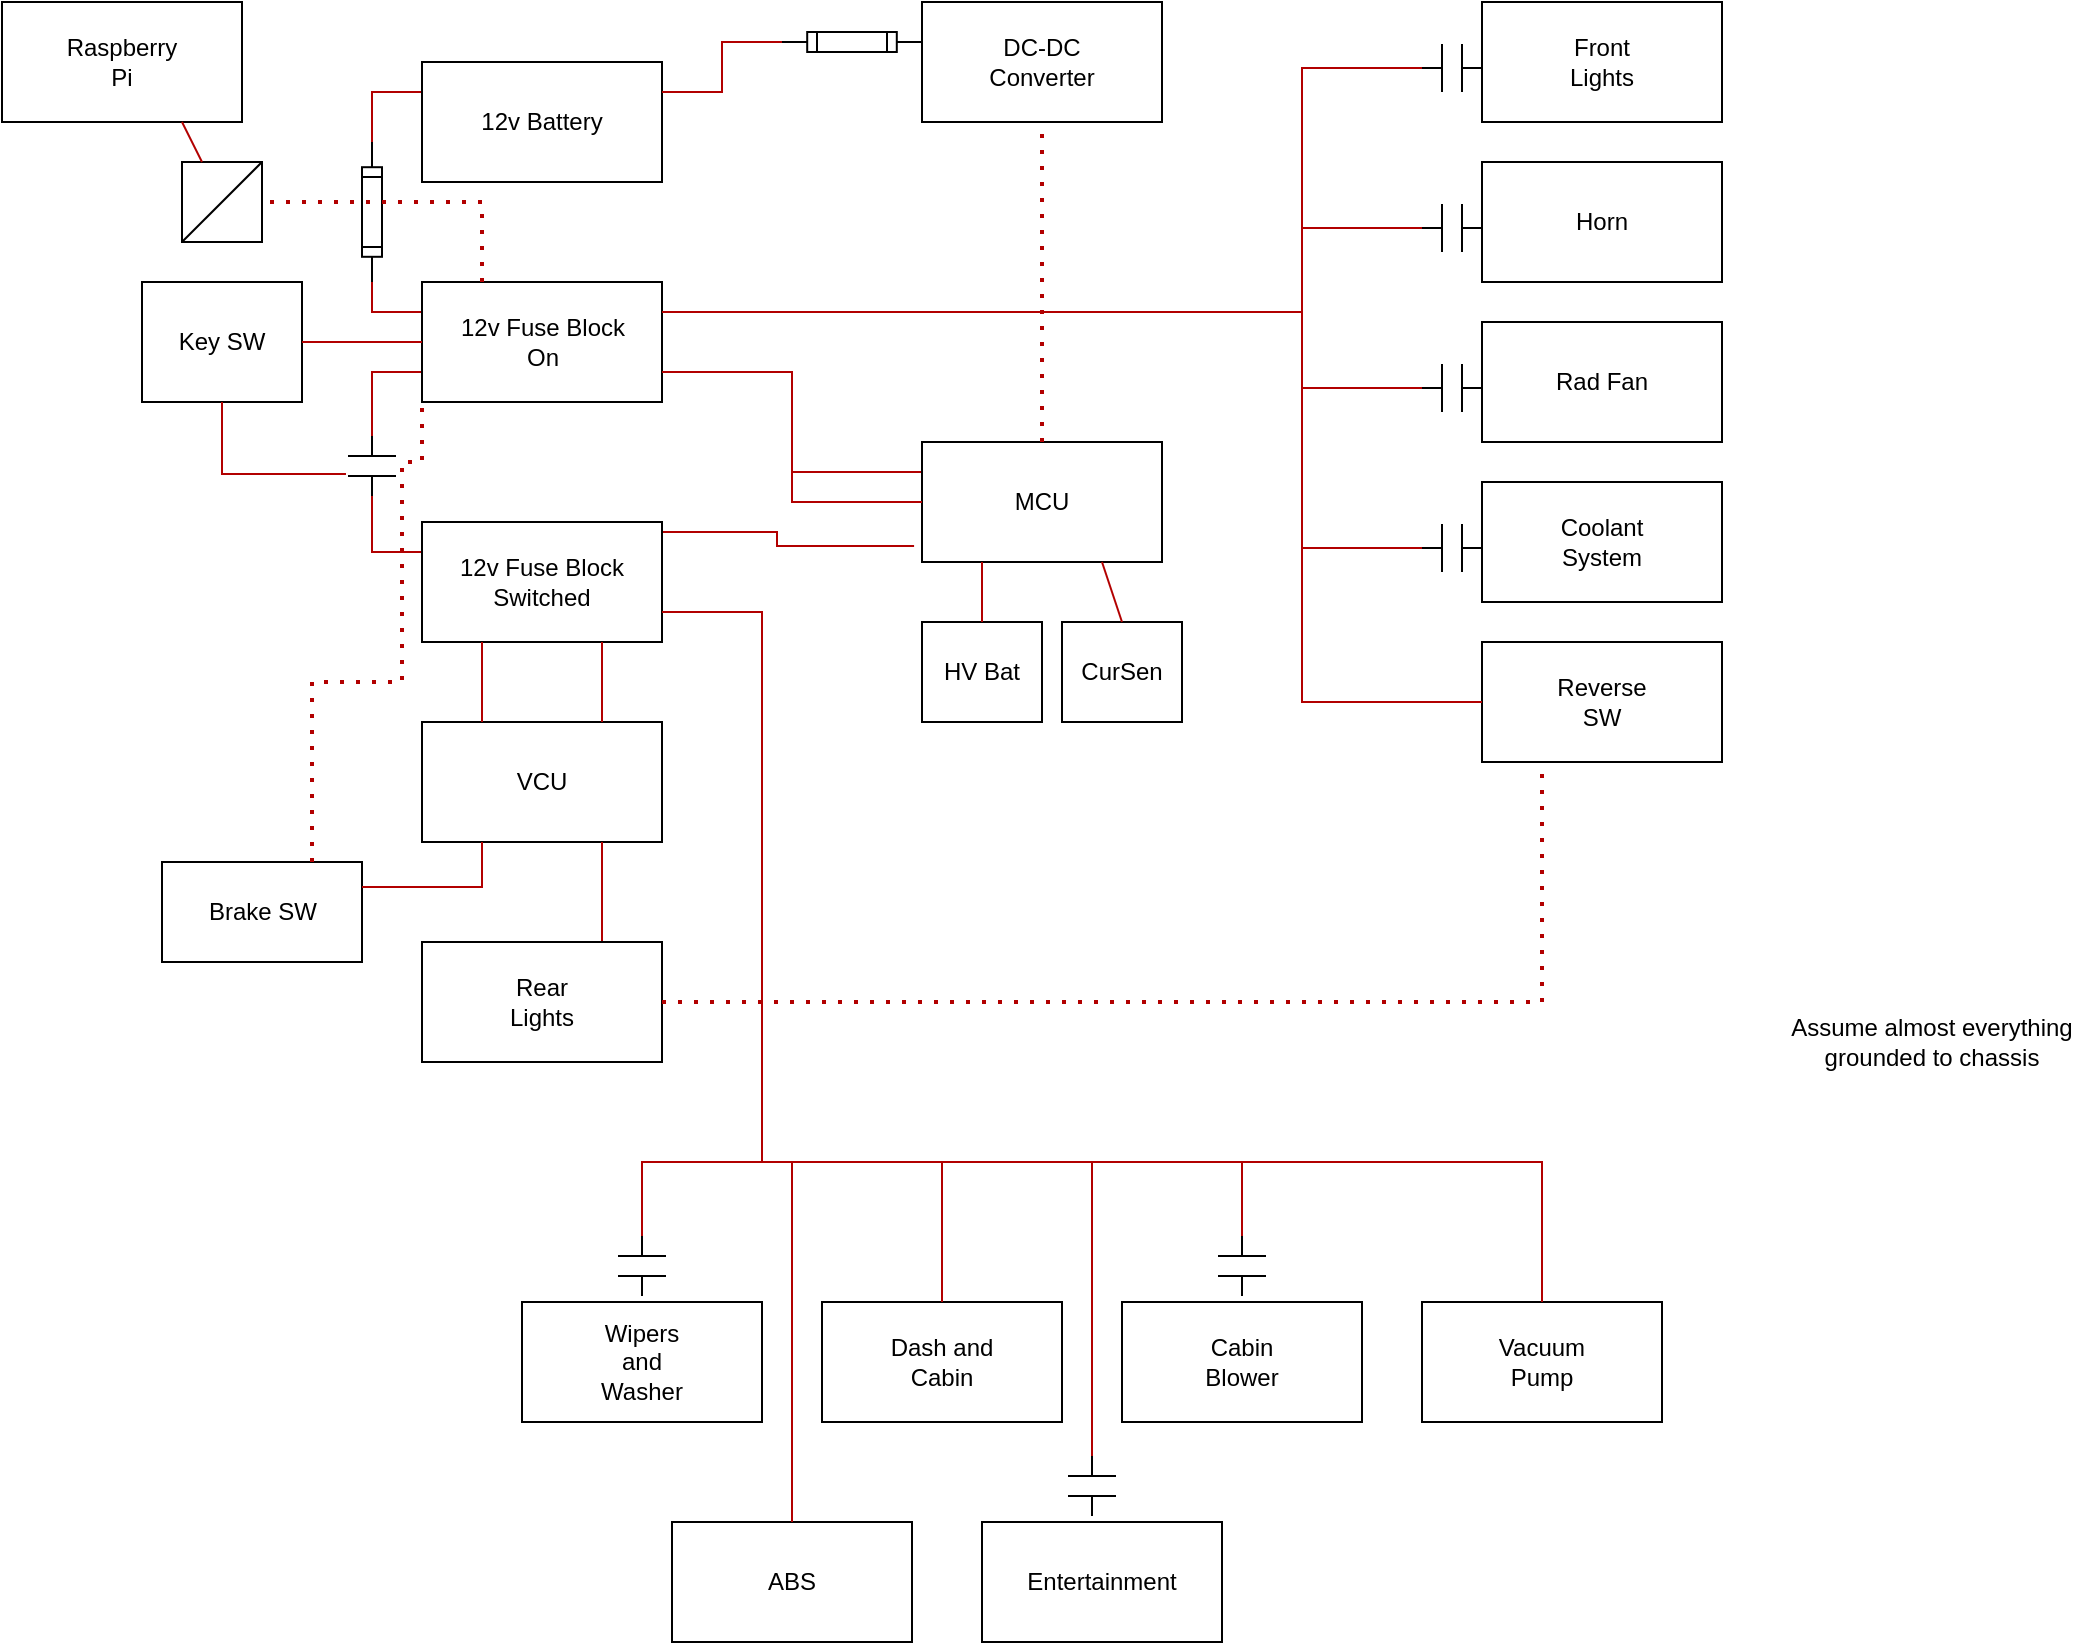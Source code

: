 <mxfile version="26.2.9">
  <diagram name="Page-1" id="VnxYheXJoZ_m70JOEvcD">
    <mxGraphModel dx="1428" dy="891" grid="1" gridSize="10" guides="1" tooltips="1" connect="1" arrows="1" fold="1" page="1" pageScale="1" pageWidth="1100" pageHeight="850" math="0" shadow="0">
      <root>
        <mxCell id="0" />
        <mxCell id="1" parent="0" />
        <mxCell id="WCerNrLfCpVZ8D0wI2oe-10" value="" style="pointerEvents=1;verticalLabelPosition=bottom;shadow=0;dashed=0;align=center;html=1;verticalAlign=top;shape=mxgraph.electrical.miscellaneous.fuse_1;rotation=-90;" parent="1" vertex="1">
          <mxGeometry x="180" y="110" width="70" height="10" as="geometry" />
        </mxCell>
        <mxCell id="WCerNrLfCpVZ8D0wI2oe-11" value="" style="pointerEvents=1;verticalLabelPosition=bottom;shadow=0;dashed=0;align=center;html=1;verticalAlign=top;shape=mxgraph.electrical.electro-mechanical.relay_contacts;rotation=-90;" parent="1" vertex="1">
          <mxGeometry x="200" y="230" width="30" height="24" as="geometry" />
        </mxCell>
        <mxCell id="WCerNrLfCpVZ8D0wI2oe-17" value="" style="group" parent="1" vertex="1" connectable="0">
          <mxGeometry x="30" y="10" width="120" height="60" as="geometry" />
        </mxCell>
        <mxCell id="WCerNrLfCpVZ8D0wI2oe-15" value="" style="rounded=0;whiteSpace=wrap;html=1;" parent="WCerNrLfCpVZ8D0wI2oe-17" vertex="1">
          <mxGeometry width="120" height="60" as="geometry" />
        </mxCell>
        <mxCell id="WCerNrLfCpVZ8D0wI2oe-16" value="Raspberry Pi" style="text;html=1;align=center;verticalAlign=middle;whiteSpace=wrap;rounded=0;" parent="WCerNrLfCpVZ8D0wI2oe-17" vertex="1">
          <mxGeometry x="30" y="15" width="60" height="30" as="geometry" />
        </mxCell>
        <mxCell id="WCerNrLfCpVZ8D0wI2oe-28" value="" style="endArrow=none;html=1;rounded=0;entryX=0;entryY=0.25;entryDx=0;entryDy=0;exitX=1;exitY=0.5;exitDx=0;exitDy=0;exitPerimeter=0;edgeStyle=orthogonalEdgeStyle;fillColor=#e51400;strokeColor=#B20000;" parent="1" source="WCerNrLfCpVZ8D0wI2oe-10" target="WCerNrLfCpVZ8D0wI2oe-4" edge="1">
          <mxGeometry width="50" height="50" relative="1" as="geometry">
            <mxPoint x="360" y="280" as="sourcePoint" />
            <mxPoint x="410" y="230" as="targetPoint" />
          </mxGeometry>
        </mxCell>
        <mxCell id="WCerNrLfCpVZ8D0wI2oe-29" value="" style="endArrow=none;html=1;rounded=0;entryX=0;entryY=0.5;entryDx=0;entryDy=0;entryPerimeter=0;exitX=0;exitY=0.25;exitDx=0;exitDy=0;edgeStyle=orthogonalEdgeStyle;fillColor=#e51400;strokeColor=#B20000;" parent="1" source="WCerNrLfCpVZ8D0wI2oe-1" target="WCerNrLfCpVZ8D0wI2oe-10" edge="1">
          <mxGeometry width="50" height="50" relative="1" as="geometry">
            <mxPoint x="360" y="280" as="sourcePoint" />
            <mxPoint x="410" y="230" as="targetPoint" />
          </mxGeometry>
        </mxCell>
        <mxCell id="WCerNrLfCpVZ8D0wI2oe-30" value="" style="endArrow=none;html=1;rounded=0;entryX=0;entryY=0.75;entryDx=0;entryDy=0;exitX=1;exitY=0.5;exitDx=0;exitDy=0;exitPerimeter=0;edgeStyle=orthogonalEdgeStyle;fillColor=#e51400;strokeColor=#B20000;" parent="1" source="WCerNrLfCpVZ8D0wI2oe-11" target="WCerNrLfCpVZ8D0wI2oe-1" edge="1">
          <mxGeometry width="50" height="50" relative="1" as="geometry">
            <mxPoint x="360" y="280" as="sourcePoint" />
            <mxPoint x="410" y="230" as="targetPoint" />
          </mxGeometry>
        </mxCell>
        <mxCell id="WCerNrLfCpVZ8D0wI2oe-31" value="" style="endArrow=none;html=1;rounded=0;entryX=0;entryY=0.5;entryDx=0;entryDy=0;entryPerimeter=0;exitX=0;exitY=0.25;exitDx=0;exitDy=0;edgeStyle=orthogonalEdgeStyle;fillColor=#e51400;strokeColor=#B20000;" parent="1" source="WCerNrLfCpVZ8D0wI2oe-2" target="WCerNrLfCpVZ8D0wI2oe-11" edge="1">
          <mxGeometry width="50" height="50" relative="1" as="geometry">
            <mxPoint x="360" y="280" as="sourcePoint" />
            <mxPoint x="410" y="230" as="targetPoint" />
          </mxGeometry>
        </mxCell>
        <mxCell id="gGhqwy_2WW6z7Ml-vN-h-2" value="" style="rounded=0;whiteSpace=wrap;html=1;" parent="1" vertex="1">
          <mxGeometry x="490" y="10" width="120" height="60" as="geometry" />
        </mxCell>
        <mxCell id="WCerNrLfCpVZ8D0wI2oe-6" value="" style="group" parent="1" vertex="1" connectable="0">
          <mxGeometry x="240" y="40" width="120" height="60" as="geometry" />
        </mxCell>
        <mxCell id="WCerNrLfCpVZ8D0wI2oe-4" value="" style="rounded=0;whiteSpace=wrap;html=1;" parent="WCerNrLfCpVZ8D0wI2oe-6" vertex="1">
          <mxGeometry width="120" height="60" as="geometry" />
        </mxCell>
        <mxCell id="WCerNrLfCpVZ8D0wI2oe-5" value="12v Battery" style="text;html=1;align=center;verticalAlign=middle;whiteSpace=wrap;rounded=0;" parent="WCerNrLfCpVZ8D0wI2oe-6" vertex="1">
          <mxGeometry x="10" y="15" width="100" height="30" as="geometry" />
        </mxCell>
        <mxCell id="gGhqwy_2WW6z7Ml-vN-h-5" value="" style="group" parent="1" vertex="1" connectable="0">
          <mxGeometry x="100" y="150" width="80" height="60" as="geometry" />
        </mxCell>
        <mxCell id="gGhqwy_2WW6z7Ml-vN-h-3" value="" style="rounded=0;whiteSpace=wrap;html=1;" parent="gGhqwy_2WW6z7Ml-vN-h-5" vertex="1">
          <mxGeometry width="80" height="60" as="geometry" />
        </mxCell>
        <mxCell id="gGhqwy_2WW6z7Ml-vN-h-4" value="Key SW" style="text;html=1;align=center;verticalAlign=middle;whiteSpace=wrap;rounded=0;" parent="gGhqwy_2WW6z7Ml-vN-h-5" vertex="1">
          <mxGeometry x="10" y="13.75" width="60" height="32.5" as="geometry" />
        </mxCell>
        <mxCell id="gGhqwy_2WW6z7Ml-vN-h-7" value="DC-DC Converter" style="text;html=1;align=center;verticalAlign=middle;whiteSpace=wrap;rounded=0;" parent="1" vertex="1">
          <mxGeometry x="505" y="25" width="90" height="30" as="geometry" />
        </mxCell>
        <mxCell id="gGhqwy_2WW6z7Ml-vN-h-18" value="" style="endArrow=none;html=1;rounded=0;entryX=1;entryY=0.75;entryDx=0;entryDy=0;exitX=0;exitY=0.25;exitDx=0;exitDy=0;edgeStyle=orthogonalEdgeStyle;fillColor=#e51400;strokeColor=#B20000;" parent="1" source="gGhqwy_2WW6z7Ml-vN-h-16" target="WCerNrLfCpVZ8D0wI2oe-1" edge="1">
          <mxGeometry width="50" height="50" relative="1" as="geometry">
            <mxPoint x="530" y="240" as="sourcePoint" />
            <mxPoint x="390" y="230" as="targetPoint" />
          </mxGeometry>
        </mxCell>
        <mxCell id="gGhqwy_2WW6z7Ml-vN-h-19" value="" style="group" parent="1" vertex="1" connectable="0">
          <mxGeometry x="240" y="150" width="120" height="60" as="geometry" />
        </mxCell>
        <mxCell id="WCerNrLfCpVZ8D0wI2oe-1" value="" style="rounded=0;whiteSpace=wrap;html=1;" parent="gGhqwy_2WW6z7Ml-vN-h-19" vertex="1">
          <mxGeometry width="120" height="60" as="geometry" />
        </mxCell>
        <mxCell id="WCerNrLfCpVZ8D0wI2oe-3" value="12v Fuse Block On" style="text;html=1;align=center;verticalAlign=middle;whiteSpace=wrap;rounded=0;" parent="gGhqwy_2WW6z7Ml-vN-h-19" vertex="1">
          <mxGeometry x="12.5" y="15" width="95" height="30" as="geometry" />
        </mxCell>
        <mxCell id="gGhqwy_2WW6z7Ml-vN-h-20" value="" style="group" parent="1" vertex="1" connectable="0">
          <mxGeometry x="490" y="230" width="120" height="60" as="geometry" />
        </mxCell>
        <mxCell id="gGhqwy_2WW6z7Ml-vN-h-16" value="" style="rounded=0;whiteSpace=wrap;html=1;" parent="gGhqwy_2WW6z7Ml-vN-h-20" vertex="1">
          <mxGeometry width="120" height="60" as="geometry" />
        </mxCell>
        <mxCell id="gGhqwy_2WW6z7Ml-vN-h-17" value="MCU" style="text;html=1;align=center;verticalAlign=middle;whiteSpace=wrap;rounded=0;" parent="gGhqwy_2WW6z7Ml-vN-h-20" vertex="1">
          <mxGeometry x="30" y="15" width="60" height="30" as="geometry" />
        </mxCell>
        <mxCell id="gGhqwy_2WW6z7Ml-vN-h-22" value="" style="endArrow=none;html=1;rounded=0;entryX=-0.033;entryY=0.867;entryDx=0;entryDy=0;entryPerimeter=0;exitX=1;exitY=0;exitDx=0;exitDy=0;edgeStyle=orthogonalEdgeStyle;fillColor=#e51400;strokeColor=#B20000;" parent="1" source="WCerNrLfCpVZ8D0wI2oe-19" target="gGhqwy_2WW6z7Ml-vN-h-16" edge="1">
          <mxGeometry width="50" height="50" relative="1" as="geometry">
            <mxPoint x="530" y="240" as="sourcePoint" />
            <mxPoint x="580" y="190" as="targetPoint" />
          </mxGeometry>
        </mxCell>
        <mxCell id="gGhqwy_2WW6z7Ml-vN-h-23" value="" style="group" parent="1" vertex="1" connectable="0">
          <mxGeometry x="240" y="270" width="120" height="60" as="geometry" />
        </mxCell>
        <mxCell id="WCerNrLfCpVZ8D0wI2oe-2" value="" style="rounded=0;whiteSpace=wrap;html=1;" parent="gGhqwy_2WW6z7Ml-vN-h-23" vertex="1">
          <mxGeometry width="120" height="60" as="geometry" />
        </mxCell>
        <mxCell id="WCerNrLfCpVZ8D0wI2oe-19" value="12v Fuse Block Switched" style="text;html=1;align=center;verticalAlign=middle;whiteSpace=wrap;rounded=0;" parent="gGhqwy_2WW6z7Ml-vN-h-23" vertex="1">
          <mxGeometry x="15" y="15" width="90" height="30" as="geometry" />
        </mxCell>
        <mxCell id="gGhqwy_2WW6z7Ml-vN-h-27" value="" style="endArrow=none;html=1;rounded=0;entryX=0;entryY=0.5;entryDx=0;entryDy=0;exitX=1;exitY=0.75;exitDx=0;exitDy=0;edgeStyle=orthogonalEdgeStyle;fillColor=#e51400;strokeColor=#B20000;" parent="1" source="WCerNrLfCpVZ8D0wI2oe-1" target="gGhqwy_2WW6z7Ml-vN-h-16" edge="1">
          <mxGeometry width="50" height="50" relative="1" as="geometry">
            <mxPoint x="400" y="250" as="sourcePoint" />
            <mxPoint x="580" y="190" as="targetPoint" />
          </mxGeometry>
        </mxCell>
        <mxCell id="gGhqwy_2WW6z7Ml-vN-h-30" value="" style="rounded=0;whiteSpace=wrap;html=1;" parent="1" vertex="1">
          <mxGeometry x="490" y="320" width="60" height="50" as="geometry" />
        </mxCell>
        <mxCell id="gGhqwy_2WW6z7Ml-vN-h-31" value="HV Bat" style="text;html=1;align=center;verticalAlign=middle;whiteSpace=wrap;rounded=0;" parent="1" vertex="1">
          <mxGeometry x="490" y="330" width="60" height="30" as="geometry" />
        </mxCell>
        <mxCell id="gGhqwy_2WW6z7Ml-vN-h-32" value="" style="rounded=0;whiteSpace=wrap;html=1;" parent="1" vertex="1">
          <mxGeometry x="560" y="320" width="60" height="50" as="geometry" />
        </mxCell>
        <mxCell id="gGhqwy_2WW6z7Ml-vN-h-33" value="CurSen" style="text;html=1;align=center;verticalAlign=middle;whiteSpace=wrap;rounded=0;" parent="1" vertex="1">
          <mxGeometry x="560" y="330" width="60" height="30" as="geometry" />
        </mxCell>
        <mxCell id="gGhqwy_2WW6z7Ml-vN-h-36" value="" style="endArrow=none;html=1;rounded=0;exitX=0.25;exitY=1;exitDx=0;exitDy=0;entryX=0.5;entryY=0;entryDx=0;entryDy=0;fillColor=#e51400;strokeColor=#B20000;" parent="1" source="gGhqwy_2WW6z7Ml-vN-h-16" target="gGhqwy_2WW6z7Ml-vN-h-30" edge="1">
          <mxGeometry width="50" height="50" relative="1" as="geometry">
            <mxPoint x="580" y="240" as="sourcePoint" />
            <mxPoint x="630" y="190" as="targetPoint" />
          </mxGeometry>
        </mxCell>
        <mxCell id="gGhqwy_2WW6z7Ml-vN-h-37" value="" style="endArrow=none;html=1;rounded=0;exitX=0.75;exitY=1;exitDx=0;exitDy=0;entryX=0.5;entryY=0;entryDx=0;entryDy=0;fillColor=#e51400;strokeColor=#B20000;" parent="1" source="gGhqwy_2WW6z7Ml-vN-h-16" target="gGhqwy_2WW6z7Ml-vN-h-32" edge="1">
          <mxGeometry width="50" height="50" relative="1" as="geometry">
            <mxPoint x="580" y="240" as="sourcePoint" />
            <mxPoint x="630" y="190" as="targetPoint" />
          </mxGeometry>
        </mxCell>
        <mxCell id="gGhqwy_2WW6z7Ml-vN-h-38" value="" style="endArrow=none;dashed=1;html=1;dashPattern=1 3;strokeWidth=2;rounded=0;entryX=0.5;entryY=1;entryDx=0;entryDy=0;exitX=0.5;exitY=0;exitDx=0;exitDy=0;edgeStyle=orthogonalEdgeStyle;fillColor=#e51400;strokeColor=#B20000;" parent="1" source="gGhqwy_2WW6z7Ml-vN-h-16" target="gGhqwy_2WW6z7Ml-vN-h-2" edge="1">
          <mxGeometry width="50" height="50" relative="1" as="geometry">
            <mxPoint x="530" y="240" as="sourcePoint" />
            <mxPoint x="580" y="190" as="targetPoint" />
          </mxGeometry>
        </mxCell>
        <mxCell id="gGhqwy_2WW6z7Ml-vN-h-39" value="" style="rounded=0;whiteSpace=wrap;html=1;" parent="1" vertex="1">
          <mxGeometry x="240" y="370" width="120" height="60" as="geometry" />
        </mxCell>
        <mxCell id="gGhqwy_2WW6z7Ml-vN-h-40" value="VCU" style="text;html=1;align=center;verticalAlign=middle;whiteSpace=wrap;rounded=0;" parent="1" vertex="1">
          <mxGeometry x="270" y="385" width="60" height="30" as="geometry" />
        </mxCell>
        <mxCell id="gGhqwy_2WW6z7Ml-vN-h-41" value="" style="endArrow=none;html=1;rounded=0;entryX=0.25;entryY=1;entryDx=0;entryDy=0;exitX=0.25;exitY=0;exitDx=0;exitDy=0;fillColor=#e51400;strokeColor=#B20000;" parent="1" source="gGhqwy_2WW6z7Ml-vN-h-39" target="WCerNrLfCpVZ8D0wI2oe-2" edge="1">
          <mxGeometry width="50" height="50" relative="1" as="geometry">
            <mxPoint x="530" y="240" as="sourcePoint" />
            <mxPoint x="580" y="190" as="targetPoint" />
          </mxGeometry>
        </mxCell>
        <mxCell id="gGhqwy_2WW6z7Ml-vN-h-42" value="" style="endArrow=none;html=1;rounded=0;entryX=0.75;entryY=1;entryDx=0;entryDy=0;exitX=0.75;exitY=0;exitDx=0;exitDy=0;fillColor=#e51400;strokeColor=#B20000;" parent="1" source="gGhqwy_2WW6z7Ml-vN-h-39" target="WCerNrLfCpVZ8D0wI2oe-2" edge="1">
          <mxGeometry width="50" height="50" relative="1" as="geometry">
            <mxPoint x="530" y="240" as="sourcePoint" />
            <mxPoint x="580" y="190" as="targetPoint" />
          </mxGeometry>
        </mxCell>
        <mxCell id="gGhqwy_2WW6z7Ml-vN-h-46" value="" style="group" parent="1" vertex="1" connectable="0">
          <mxGeometry x="110" y="440" width="100" height="50" as="geometry" />
        </mxCell>
        <mxCell id="gGhqwy_2WW6z7Ml-vN-h-47" value="" style="rounded=0;whiteSpace=wrap;html=1;" parent="gGhqwy_2WW6z7Ml-vN-h-46" vertex="1">
          <mxGeometry width="100" height="50" as="geometry" />
        </mxCell>
        <mxCell id="gGhqwy_2WW6z7Ml-vN-h-48" value="Brake SW" style="text;html=1;align=center;verticalAlign=middle;whiteSpace=wrap;rounded=0;" parent="gGhqwy_2WW6z7Ml-vN-h-46" vertex="1">
          <mxGeometry x="13.58" y="8.13" width="72.85" height="33.75" as="geometry" />
        </mxCell>
        <mxCell id="gGhqwy_2WW6z7Ml-vN-h-49" value="" style="endArrow=none;html=1;rounded=0;entryX=0;entryY=0.5;entryDx=0;entryDy=0;exitX=1;exitY=0.5;exitDx=0;exitDy=0;edgeStyle=orthogonalEdgeStyle;fillColor=#e51400;strokeColor=#B20000;" parent="1" source="gGhqwy_2WW6z7Ml-vN-h-3" target="WCerNrLfCpVZ8D0wI2oe-1" edge="1">
          <mxGeometry width="50" height="50" relative="1" as="geometry">
            <mxPoint x="530" y="240" as="sourcePoint" />
            <mxPoint x="580" y="190" as="targetPoint" />
          </mxGeometry>
        </mxCell>
        <mxCell id="gGhqwy_2WW6z7Ml-vN-h-51" value="" style="endArrow=none;html=1;rounded=0;entryX=0.5;entryY=1;entryDx=0;entryDy=0;exitX=0.367;exitY=-0.042;exitDx=0;exitDy=0;exitPerimeter=0;edgeStyle=orthogonalEdgeStyle;fillColor=#e51400;strokeColor=#B20000;" parent="1" source="WCerNrLfCpVZ8D0wI2oe-11" target="gGhqwy_2WW6z7Ml-vN-h-3" edge="1">
          <mxGeometry width="50" height="50" relative="1" as="geometry">
            <mxPoint x="530" y="240" as="sourcePoint" />
            <mxPoint x="140" y="250" as="targetPoint" />
          </mxGeometry>
        </mxCell>
        <mxCell id="mY-RVC5os6wum43sR0yX-6" value="" style="endArrow=none;html=1;rounded=0;entryX=0.75;entryY=1;entryDx=0;entryDy=0;exitX=0.75;exitY=0;exitDx=0;exitDy=0;edgeStyle=orthogonalEdgeStyle;fillColor=#e51400;strokeColor=#B20000;" parent="1" source="mY-RVC5os6wum43sR0yX-4" target="gGhqwy_2WW6z7Ml-vN-h-39" edge="1">
          <mxGeometry width="50" height="50" relative="1" as="geometry">
            <mxPoint x="500" y="340" as="sourcePoint" />
            <mxPoint x="550" y="290" as="targetPoint" />
          </mxGeometry>
        </mxCell>
        <mxCell id="mY-RVC5os6wum43sR0yX-7" value="" style="group" parent="1" vertex="1" connectable="0">
          <mxGeometry x="240" y="480" width="120" height="60" as="geometry" />
        </mxCell>
        <mxCell id="mY-RVC5os6wum43sR0yX-4" value="" style="rounded=0;whiteSpace=wrap;html=1;" parent="mY-RVC5os6wum43sR0yX-7" vertex="1">
          <mxGeometry width="120" height="60" as="geometry" />
        </mxCell>
        <mxCell id="mY-RVC5os6wum43sR0yX-5" value="&lt;div&gt;Rear Lights&lt;/div&gt;" style="text;html=1;align=center;verticalAlign=middle;whiteSpace=wrap;rounded=0;" parent="mY-RVC5os6wum43sR0yX-7" vertex="1">
          <mxGeometry x="30" y="15" width="60" height="30" as="geometry" />
        </mxCell>
        <mxCell id="W_Us8JAvx6CatEnuAjMm-4" value="" style="endArrow=none;html=1;rounded=0;entryX=0.25;entryY=1;entryDx=0;entryDy=0;exitX=1;exitY=0.25;exitDx=0;exitDy=0;fillColor=#e51400;strokeColor=#B20000;edgeStyle=orthogonalEdgeStyle;" edge="1" parent="1" source="gGhqwy_2WW6z7Ml-vN-h-47" target="gGhqwy_2WW6z7Ml-vN-h-39">
          <mxGeometry width="50" height="50" relative="1" as="geometry">
            <mxPoint x="530" y="480" as="sourcePoint" />
            <mxPoint x="580" y="430" as="targetPoint" />
          </mxGeometry>
        </mxCell>
        <mxCell id="W_Us8JAvx6CatEnuAjMm-6" value="" style="endArrow=none;dashed=1;html=1;dashPattern=1 3;strokeWidth=2;rounded=0;fillColor=#e51400;strokeColor=#B20000;exitX=0.75;exitY=0;exitDx=0;exitDy=0;edgeStyle=orthogonalEdgeStyle;entryX=0;entryY=1;entryDx=0;entryDy=0;" edge="1" parent="1" source="gGhqwy_2WW6z7Ml-vN-h-47" target="WCerNrLfCpVZ8D0wI2oe-1">
          <mxGeometry width="50" height="50" relative="1" as="geometry">
            <mxPoint x="530" y="480" as="sourcePoint" />
            <mxPoint x="280" y="240" as="targetPoint" />
            <Array as="points">
              <mxPoint x="185" y="350" />
              <mxPoint x="230" y="350" />
              <mxPoint x="230" y="240" />
              <mxPoint x="240" y="240" />
            </Array>
          </mxGeometry>
        </mxCell>
        <mxCell id="W_Us8JAvx6CatEnuAjMm-10" value="" style="group" vertex="1" connectable="0" parent="1">
          <mxGeometry x="120" y="90" width="40" height="50" as="geometry" />
        </mxCell>
        <mxCell id="W_Us8JAvx6CatEnuAjMm-11" style="edgeStyle=orthogonalEdgeStyle;rounded=0;orthogonalLoop=1;jettySize=auto;html=1;exitX=0;exitY=1;exitDx=0;exitDy=0;" edge="1" parent="W_Us8JAvx6CatEnuAjMm-10" source="W_Us8JAvx6CatEnuAjMm-8">
          <mxGeometry relative="1" as="geometry">
            <mxPoint x="10" y="30" as="targetPoint" />
          </mxGeometry>
        </mxCell>
        <mxCell id="W_Us8JAvx6CatEnuAjMm-8" value="" style="whiteSpace=wrap;html=1;aspect=fixed;" vertex="1" parent="W_Us8JAvx6CatEnuAjMm-10">
          <mxGeometry width="40" height="40" as="geometry" />
        </mxCell>
        <mxCell id="W_Us8JAvx6CatEnuAjMm-12" value="" style="endArrow=none;html=1;rounded=0;exitX=0;exitY=1;exitDx=0;exitDy=0;entryX=1;entryY=0;entryDx=0;entryDy=0;" edge="1" parent="W_Us8JAvx6CatEnuAjMm-10" source="W_Us8JAvx6CatEnuAjMm-8" target="W_Us8JAvx6CatEnuAjMm-8">
          <mxGeometry width="50" height="50" relative="1" as="geometry">
            <mxPoint x="50" y="-110" as="sourcePoint" />
            <mxPoint x="100" y="-160" as="targetPoint" />
          </mxGeometry>
        </mxCell>
        <mxCell id="W_Us8JAvx6CatEnuAjMm-13" value="" style="endArrow=none;html=1;rounded=0;fillColor=#e51400;strokeColor=#B20000;entryX=0.75;entryY=1;entryDx=0;entryDy=0;exitX=0.25;exitY=0;exitDx=0;exitDy=0;" edge="1" parent="1" source="W_Us8JAvx6CatEnuAjMm-8" target="WCerNrLfCpVZ8D0wI2oe-15">
          <mxGeometry width="50" height="50" relative="1" as="geometry">
            <mxPoint x="530" y="480" as="sourcePoint" />
            <mxPoint x="580" y="430" as="targetPoint" />
          </mxGeometry>
        </mxCell>
        <mxCell id="W_Us8JAvx6CatEnuAjMm-14" value="" style="endArrow=none;dashed=1;html=1;dashPattern=1 3;strokeWidth=2;rounded=0;fillColor=#e51400;strokeColor=#B20000;entryX=1;entryY=0.5;entryDx=0;entryDy=0;exitX=0.25;exitY=0;exitDx=0;exitDy=0;edgeStyle=orthogonalEdgeStyle;" edge="1" parent="1" source="WCerNrLfCpVZ8D0wI2oe-1" target="W_Us8JAvx6CatEnuAjMm-8">
          <mxGeometry width="50" height="50" relative="1" as="geometry">
            <mxPoint x="530" y="480" as="sourcePoint" />
            <mxPoint x="580" y="430" as="targetPoint" />
            <Array as="points">
              <mxPoint x="270" y="110" />
            </Array>
          </mxGeometry>
        </mxCell>
        <mxCell id="W_Us8JAvx6CatEnuAjMm-16" value="" style="pointerEvents=1;verticalLabelPosition=bottom;shadow=0;dashed=0;align=center;html=1;verticalAlign=top;shape=mxgraph.electrical.miscellaneous.fuse_1;rotation=0;" vertex="1" parent="1">
          <mxGeometry x="420" y="25" width="70" height="10" as="geometry" />
        </mxCell>
        <mxCell id="W_Us8JAvx6CatEnuAjMm-17" value="" style="endArrow=none;html=1;rounded=0;fillColor=#e51400;strokeColor=#B20000;entryX=0;entryY=0.5;entryDx=0;entryDy=0;entryPerimeter=0;exitX=1;exitY=0.25;exitDx=0;exitDy=0;edgeStyle=orthogonalEdgeStyle;" edge="1" parent="1" source="WCerNrLfCpVZ8D0wI2oe-4" target="W_Us8JAvx6CatEnuAjMm-16">
          <mxGeometry width="50" height="50" relative="1" as="geometry">
            <mxPoint x="530" y="480" as="sourcePoint" />
            <mxPoint x="580" y="430" as="targetPoint" />
          </mxGeometry>
        </mxCell>
        <mxCell id="W_Us8JAvx6CatEnuAjMm-22" value="" style="group" vertex="1" connectable="0" parent="1">
          <mxGeometry x="740" y="10" width="150" height="60" as="geometry" />
        </mxCell>
        <mxCell id="W_Us8JAvx6CatEnuAjMm-18" value="" style="rounded=0;whiteSpace=wrap;html=1;" vertex="1" parent="W_Us8JAvx6CatEnuAjMm-22">
          <mxGeometry x="30" width="120" height="60" as="geometry" />
        </mxCell>
        <mxCell id="W_Us8JAvx6CatEnuAjMm-19" value="Front Lights" style="text;html=1;align=center;verticalAlign=middle;whiteSpace=wrap;rounded=0;" vertex="1" parent="W_Us8JAvx6CatEnuAjMm-22">
          <mxGeometry x="60" y="15" width="60" height="30" as="geometry" />
        </mxCell>
        <mxCell id="W_Us8JAvx6CatEnuAjMm-20" value="" style="pointerEvents=1;verticalLabelPosition=bottom;shadow=0;dashed=0;align=center;html=1;verticalAlign=top;shape=mxgraph.electrical.electro-mechanical.relay_contacts;rotation=0;" vertex="1" parent="W_Us8JAvx6CatEnuAjMm-22">
          <mxGeometry y="21" width="30" height="24" as="geometry" />
        </mxCell>
        <mxCell id="W_Us8JAvx6CatEnuAjMm-31" value="" style="endArrow=none;html=1;rounded=0;fillColor=#e51400;strokeColor=#B20000;entryX=0;entryY=0.5;entryDx=0;entryDy=0;entryPerimeter=0;exitX=1;exitY=0.25;exitDx=0;exitDy=0;edgeStyle=orthogonalEdgeStyle;" edge="1" parent="1" source="WCerNrLfCpVZ8D0wI2oe-1" target="W_Us8JAvx6CatEnuAjMm-24">
          <mxGeometry width="50" height="50" relative="1" as="geometry">
            <mxPoint x="530" y="480" as="sourcePoint" />
            <mxPoint x="580" y="430" as="targetPoint" />
            <Array as="points">
              <mxPoint x="680" y="165" />
              <mxPoint x="680" y="123" />
            </Array>
          </mxGeometry>
        </mxCell>
        <mxCell id="W_Us8JAvx6CatEnuAjMm-32" value="" style="endArrow=none;html=1;rounded=0;fillColor=#e51400;strokeColor=#B20000;entryX=0;entryY=0.5;entryDx=0;entryDy=0;entryPerimeter=0;exitX=1;exitY=0.25;exitDx=0;exitDy=0;edgeStyle=orthogonalEdgeStyle;" edge="1" parent="1" source="WCerNrLfCpVZ8D0wI2oe-1" target="W_Us8JAvx6CatEnuAjMm-20">
          <mxGeometry width="50" height="50" relative="1" as="geometry">
            <mxPoint x="530" y="480" as="sourcePoint" />
            <mxPoint x="670" y="410" as="targetPoint" />
            <Array as="points">
              <mxPoint x="680" y="165" />
              <mxPoint x="680" y="43" />
            </Array>
          </mxGeometry>
        </mxCell>
        <mxCell id="W_Us8JAvx6CatEnuAjMm-33" value="" style="endArrow=none;html=1;rounded=0;fillColor=#e51400;strokeColor=#B20000;entryX=0;entryY=0.5;entryDx=0;entryDy=0;entryPerimeter=0;exitX=1;exitY=0.25;exitDx=0;exitDy=0;edgeStyle=orthogonalEdgeStyle;" edge="1" parent="1" source="WCerNrLfCpVZ8D0wI2oe-1" target="W_Us8JAvx6CatEnuAjMm-27">
          <mxGeometry width="50" height="50" relative="1" as="geometry">
            <mxPoint x="530" y="480" as="sourcePoint" />
            <mxPoint x="580" y="430" as="targetPoint" />
            <Array as="points">
              <mxPoint x="680" y="165" />
              <mxPoint x="680" y="203" />
            </Array>
          </mxGeometry>
        </mxCell>
        <mxCell id="W_Us8JAvx6CatEnuAjMm-34" value="" style="endArrow=none;html=1;rounded=0;fillColor=#e51400;strokeColor=#B20000;entryX=0;entryY=0.5;entryDx=0;entryDy=0;entryPerimeter=0;exitX=1;exitY=0.25;exitDx=0;exitDy=0;edgeStyle=orthogonalEdgeStyle;" edge="1" parent="1" source="WCerNrLfCpVZ8D0wI2oe-1" target="W_Us8JAvx6CatEnuAjMm-30">
          <mxGeometry width="50" height="50" relative="1" as="geometry">
            <mxPoint x="530" y="480" as="sourcePoint" />
            <mxPoint x="580" y="430" as="targetPoint" />
            <Array as="points">
              <mxPoint x="680" y="165" />
              <mxPoint x="680" y="283" />
            </Array>
          </mxGeometry>
        </mxCell>
        <mxCell id="W_Us8JAvx6CatEnuAjMm-36" value="" style="group" vertex="1" connectable="0" parent="1">
          <mxGeometry x="740" y="90" width="150" height="60" as="geometry" />
        </mxCell>
        <mxCell id="W_Us8JAvx6CatEnuAjMm-21" value="" style="rounded=0;whiteSpace=wrap;html=1;" vertex="1" parent="W_Us8JAvx6CatEnuAjMm-36">
          <mxGeometry x="30" width="120" height="60" as="geometry" />
        </mxCell>
        <mxCell id="W_Us8JAvx6CatEnuAjMm-23" value="Horn" style="text;html=1;align=center;verticalAlign=middle;whiteSpace=wrap;rounded=0;" vertex="1" parent="W_Us8JAvx6CatEnuAjMm-36">
          <mxGeometry x="60" y="15" width="60" height="30" as="geometry" />
        </mxCell>
        <mxCell id="W_Us8JAvx6CatEnuAjMm-24" value="" style="pointerEvents=1;verticalLabelPosition=bottom;shadow=0;dashed=0;align=center;html=1;verticalAlign=top;shape=mxgraph.electrical.electro-mechanical.relay_contacts;rotation=0;" vertex="1" parent="W_Us8JAvx6CatEnuAjMm-36">
          <mxGeometry y="21" width="30" height="24" as="geometry" />
        </mxCell>
        <mxCell id="W_Us8JAvx6CatEnuAjMm-38" value="" style="group" vertex="1" connectable="0" parent="1">
          <mxGeometry x="740" y="170" width="150" height="60" as="geometry" />
        </mxCell>
        <mxCell id="W_Us8JAvx6CatEnuAjMm-27" value="" style="pointerEvents=1;verticalLabelPosition=bottom;shadow=0;dashed=0;align=center;html=1;verticalAlign=top;shape=mxgraph.electrical.electro-mechanical.relay_contacts;rotation=0;" vertex="1" parent="W_Us8JAvx6CatEnuAjMm-38">
          <mxGeometry y="21" width="30" height="24" as="geometry" />
        </mxCell>
        <mxCell id="W_Us8JAvx6CatEnuAjMm-37" value="" style="group" vertex="1" connectable="0" parent="W_Us8JAvx6CatEnuAjMm-38">
          <mxGeometry x="30" width="120" height="60" as="geometry" />
        </mxCell>
        <mxCell id="W_Us8JAvx6CatEnuAjMm-25" value="" style="rounded=0;whiteSpace=wrap;html=1;" vertex="1" parent="W_Us8JAvx6CatEnuAjMm-37">
          <mxGeometry width="120" height="60" as="geometry" />
        </mxCell>
        <mxCell id="W_Us8JAvx6CatEnuAjMm-26" value="Rad Fan" style="text;html=1;align=center;verticalAlign=middle;whiteSpace=wrap;rounded=0;" vertex="1" parent="W_Us8JAvx6CatEnuAjMm-37">
          <mxGeometry x="30" y="15" width="60" height="30" as="geometry" />
        </mxCell>
        <mxCell id="W_Us8JAvx6CatEnuAjMm-39" value="" style="group" vertex="1" connectable="0" parent="1">
          <mxGeometry x="740" y="250" width="150" height="60" as="geometry" />
        </mxCell>
        <mxCell id="W_Us8JAvx6CatEnuAjMm-28" value="" style="rounded=0;whiteSpace=wrap;html=1;" vertex="1" parent="W_Us8JAvx6CatEnuAjMm-39">
          <mxGeometry x="30" width="120" height="60" as="geometry" />
        </mxCell>
        <mxCell id="W_Us8JAvx6CatEnuAjMm-29" value="Coolant System" style="text;html=1;align=center;verticalAlign=middle;whiteSpace=wrap;rounded=0;" vertex="1" parent="W_Us8JAvx6CatEnuAjMm-39">
          <mxGeometry x="60" y="15" width="60" height="30" as="geometry" />
        </mxCell>
        <mxCell id="W_Us8JAvx6CatEnuAjMm-30" value="" style="pointerEvents=1;verticalLabelPosition=bottom;shadow=0;dashed=0;align=center;html=1;verticalAlign=top;shape=mxgraph.electrical.electro-mechanical.relay_contacts;rotation=0;" vertex="1" parent="W_Us8JAvx6CatEnuAjMm-39">
          <mxGeometry y="21" width="30" height="24" as="geometry" />
        </mxCell>
        <mxCell id="W_Us8JAvx6CatEnuAjMm-41" value="" style="group" vertex="1" connectable="0" parent="1">
          <mxGeometry x="440" y="660" width="120" height="60" as="geometry" />
        </mxCell>
        <mxCell id="W_Us8JAvx6CatEnuAjMm-35" value="" style="rounded=0;whiteSpace=wrap;html=1;" vertex="1" parent="W_Us8JAvx6CatEnuAjMm-41">
          <mxGeometry width="120" height="60" as="geometry" />
        </mxCell>
        <mxCell id="W_Us8JAvx6CatEnuAjMm-40" value="Dash and Cabin" style="text;html=1;align=center;verticalAlign=middle;whiteSpace=wrap;rounded=0;" vertex="1" parent="W_Us8JAvx6CatEnuAjMm-41">
          <mxGeometry x="30" y="15" width="60" height="30" as="geometry" />
        </mxCell>
        <mxCell id="W_Us8JAvx6CatEnuAjMm-42" value="" style="rounded=0;whiteSpace=wrap;html=1;" vertex="1" parent="1">
          <mxGeometry x="590" y="660" width="120" height="60" as="geometry" />
        </mxCell>
        <mxCell id="W_Us8JAvx6CatEnuAjMm-43" value="Cabin Blower" style="text;html=1;align=center;verticalAlign=middle;whiteSpace=wrap;rounded=0;" vertex="1" parent="1">
          <mxGeometry x="620" y="675" width="60" height="30" as="geometry" />
        </mxCell>
        <mxCell id="W_Us8JAvx6CatEnuAjMm-44" value="" style="pointerEvents=1;verticalLabelPosition=bottom;shadow=0;dashed=0;align=center;html=1;verticalAlign=top;shape=mxgraph.electrical.electro-mechanical.relay_contacts;rotation=-90;" vertex="1" parent="1">
          <mxGeometry x="635" y="630" width="30" height="24" as="geometry" />
        </mxCell>
        <mxCell id="W_Us8JAvx6CatEnuAjMm-45" value="" style="rounded=0;whiteSpace=wrap;html=1;" vertex="1" parent="1">
          <mxGeometry x="740" y="660" width="120" height="60" as="geometry" />
        </mxCell>
        <mxCell id="W_Us8JAvx6CatEnuAjMm-46" value="Vacuum Pump" style="text;html=1;align=center;verticalAlign=middle;whiteSpace=wrap;rounded=0;" vertex="1" parent="1">
          <mxGeometry x="770" y="675" width="60" height="30" as="geometry" />
        </mxCell>
        <mxCell id="W_Us8JAvx6CatEnuAjMm-47" value="" style="rounded=0;whiteSpace=wrap;html=1;" vertex="1" parent="1">
          <mxGeometry x="290" y="660" width="120" height="60" as="geometry" />
        </mxCell>
        <mxCell id="W_Us8JAvx6CatEnuAjMm-48" value="Wipers and Washer" style="text;html=1;align=center;verticalAlign=middle;whiteSpace=wrap;rounded=0;" vertex="1" parent="1">
          <mxGeometry x="320" y="675" width="60" height="30" as="geometry" />
        </mxCell>
        <mxCell id="W_Us8JAvx6CatEnuAjMm-49" value="" style="pointerEvents=1;verticalLabelPosition=bottom;shadow=0;dashed=0;align=center;html=1;verticalAlign=top;shape=mxgraph.electrical.electro-mechanical.relay_contacts;rotation=-90;" vertex="1" parent="1">
          <mxGeometry x="335" y="630" width="30" height="24" as="geometry" />
        </mxCell>
        <mxCell id="W_Us8JAvx6CatEnuAjMm-50" value="" style="rounded=0;whiteSpace=wrap;html=1;" vertex="1" parent="1">
          <mxGeometry x="520" y="770" width="120" height="60" as="geometry" />
        </mxCell>
        <mxCell id="W_Us8JAvx6CatEnuAjMm-51" value="Entertainment" style="text;html=1;align=center;verticalAlign=middle;whiteSpace=wrap;rounded=0;" vertex="1" parent="1">
          <mxGeometry x="550" y="785" width="60" height="30" as="geometry" />
        </mxCell>
        <mxCell id="W_Us8JAvx6CatEnuAjMm-52" value="" style="pointerEvents=1;verticalLabelPosition=bottom;shadow=0;dashed=0;align=center;html=1;verticalAlign=top;shape=mxgraph.electrical.electro-mechanical.relay_contacts;rotation=-90;" vertex="1" parent="1">
          <mxGeometry x="560" y="740" width="30" height="24" as="geometry" />
        </mxCell>
        <mxCell id="W_Us8JAvx6CatEnuAjMm-53" value="" style="rounded=0;whiteSpace=wrap;html=1;" vertex="1" parent="1">
          <mxGeometry x="365" y="770" width="120" height="60" as="geometry" />
        </mxCell>
        <mxCell id="W_Us8JAvx6CatEnuAjMm-54" value="ABS" style="text;html=1;align=center;verticalAlign=middle;whiteSpace=wrap;rounded=0;" vertex="1" parent="1">
          <mxGeometry x="395" y="785" width="60" height="30" as="geometry" />
        </mxCell>
        <mxCell id="W_Us8JAvx6CatEnuAjMm-55" value="" style="endArrow=none;html=1;rounded=0;fillColor=#e51400;strokeColor=#B20000;entryX=1;entryY=0.75;entryDx=0;entryDy=0;exitX=0.5;exitY=0;exitDx=0;exitDy=0;edgeStyle=orthogonalEdgeStyle;" edge="1" parent="1" source="W_Us8JAvx6CatEnuAjMm-35" target="WCerNrLfCpVZ8D0wI2oe-2">
          <mxGeometry width="50" height="50" relative="1" as="geometry">
            <mxPoint x="530" y="480" as="sourcePoint" />
            <mxPoint x="580" y="430" as="targetPoint" />
            <Array as="points">
              <mxPoint x="500" y="590" />
              <mxPoint x="410" y="590" />
              <mxPoint x="410" y="315" />
            </Array>
          </mxGeometry>
        </mxCell>
        <mxCell id="W_Us8JAvx6CatEnuAjMm-56" value="" style="endArrow=none;html=1;rounded=0;fillColor=#e51400;strokeColor=#B20000;entryX=1;entryY=0.75;entryDx=0;entryDy=0;exitX=1;exitY=0.5;exitDx=0;exitDy=0;exitPerimeter=0;edgeStyle=orthogonalEdgeStyle;" edge="1" parent="1" source="W_Us8JAvx6CatEnuAjMm-49" target="WCerNrLfCpVZ8D0wI2oe-2">
          <mxGeometry width="50" height="50" relative="1" as="geometry">
            <mxPoint x="530" y="480" as="sourcePoint" />
            <mxPoint x="580" y="430" as="targetPoint" />
            <Array as="points">
              <mxPoint x="350" y="590" />
              <mxPoint x="410" y="590" />
              <mxPoint x="410" y="315" />
            </Array>
          </mxGeometry>
        </mxCell>
        <mxCell id="W_Us8JAvx6CatEnuAjMm-57" value="" style="endArrow=none;html=1;rounded=0;fillColor=#e51400;strokeColor=#B20000;entryX=1;entryY=0.75;entryDx=0;entryDy=0;exitX=0.5;exitY=0;exitDx=0;exitDy=0;edgeStyle=orthogonalEdgeStyle;" edge="1" parent="1" source="W_Us8JAvx6CatEnuAjMm-53" target="WCerNrLfCpVZ8D0wI2oe-2">
          <mxGeometry width="50" height="50" relative="1" as="geometry">
            <mxPoint x="530" y="480" as="sourcePoint" />
            <mxPoint x="580" y="430" as="targetPoint" />
            <Array as="points">
              <mxPoint x="425" y="590" />
              <mxPoint x="410" y="590" />
              <mxPoint x="410" y="315" />
            </Array>
          </mxGeometry>
        </mxCell>
        <mxCell id="W_Us8JAvx6CatEnuAjMm-58" value="" style="rounded=0;whiteSpace=wrap;html=1;" vertex="1" parent="1">
          <mxGeometry x="770" y="330" width="120" height="60" as="geometry" />
        </mxCell>
        <mxCell id="W_Us8JAvx6CatEnuAjMm-59" value="Reverse SW" style="text;html=1;align=center;verticalAlign=middle;whiteSpace=wrap;rounded=0;" vertex="1" parent="1">
          <mxGeometry x="800" y="345" width="60" height="30" as="geometry" />
        </mxCell>
        <mxCell id="W_Us8JAvx6CatEnuAjMm-60" value="" style="endArrow=none;html=1;rounded=0;fillColor=#e51400;strokeColor=#B20000;entryX=1;entryY=0.25;entryDx=0;entryDy=0;exitX=0;exitY=0.5;exitDx=0;exitDy=0;edgeStyle=orthogonalEdgeStyle;" edge="1" parent="1" source="W_Us8JAvx6CatEnuAjMm-58" target="WCerNrLfCpVZ8D0wI2oe-1">
          <mxGeometry width="50" height="50" relative="1" as="geometry">
            <mxPoint x="530" y="480" as="sourcePoint" />
            <mxPoint x="580" y="430" as="targetPoint" />
            <Array as="points">
              <mxPoint x="680" y="360" />
              <mxPoint x="680" y="165" />
            </Array>
          </mxGeometry>
        </mxCell>
        <mxCell id="W_Us8JAvx6CatEnuAjMm-61" value="" style="endArrow=none;dashed=1;html=1;dashPattern=1 3;strokeWidth=2;rounded=0;fillColor=#e51400;strokeColor=#B20000;entryX=0.25;entryY=1;entryDx=0;entryDy=0;exitX=1;exitY=0.5;exitDx=0;exitDy=0;edgeStyle=orthogonalEdgeStyle;" edge="1" parent="1" source="mY-RVC5os6wum43sR0yX-4" target="W_Us8JAvx6CatEnuAjMm-58">
          <mxGeometry width="50" height="50" relative="1" as="geometry">
            <mxPoint x="530" y="480" as="sourcePoint" />
            <mxPoint x="580" y="430" as="targetPoint" />
          </mxGeometry>
        </mxCell>
        <mxCell id="W_Us8JAvx6CatEnuAjMm-62" value="" style="endArrow=none;html=1;rounded=0;fillColor=#e51400;strokeColor=#B20000;entryX=1;entryY=0.75;entryDx=0;entryDy=0;exitX=1;exitY=0.5;exitDx=0;exitDy=0;exitPerimeter=0;edgeStyle=orthogonalEdgeStyle;" edge="1" parent="1" source="W_Us8JAvx6CatEnuAjMm-44" target="WCerNrLfCpVZ8D0wI2oe-2">
          <mxGeometry width="50" height="50" relative="1" as="geometry">
            <mxPoint x="530" y="480" as="sourcePoint" />
            <mxPoint x="580" y="430" as="targetPoint" />
            <Array as="points">
              <mxPoint x="650" y="590" />
              <mxPoint x="410" y="590" />
              <mxPoint x="410" y="315" />
            </Array>
          </mxGeometry>
        </mxCell>
        <mxCell id="W_Us8JAvx6CatEnuAjMm-63" value="" style="endArrow=none;html=1;rounded=0;fillColor=#e51400;strokeColor=#B20000;entryX=1;entryY=0.75;entryDx=0;entryDy=0;exitX=1;exitY=0.5;exitDx=0;exitDy=0;exitPerimeter=0;edgeStyle=orthogonalEdgeStyle;" edge="1" parent="1" source="W_Us8JAvx6CatEnuAjMm-52" target="WCerNrLfCpVZ8D0wI2oe-2">
          <mxGeometry width="50" height="50" relative="1" as="geometry">
            <mxPoint x="530" y="480" as="sourcePoint" />
            <mxPoint x="580" y="430" as="targetPoint" />
            <Array as="points">
              <mxPoint x="575" y="590" />
              <mxPoint x="410" y="590" />
              <mxPoint x="410" y="315" />
            </Array>
          </mxGeometry>
        </mxCell>
        <mxCell id="W_Us8JAvx6CatEnuAjMm-64" value="" style="endArrow=none;html=1;rounded=0;fillColor=#e51400;strokeColor=#B20000;entryX=1;entryY=0.75;entryDx=0;entryDy=0;exitX=0.5;exitY=0;exitDx=0;exitDy=0;edgeStyle=orthogonalEdgeStyle;" edge="1" parent="1" source="W_Us8JAvx6CatEnuAjMm-45" target="WCerNrLfCpVZ8D0wI2oe-2">
          <mxGeometry width="50" height="50" relative="1" as="geometry">
            <mxPoint x="530" y="480" as="sourcePoint" />
            <mxPoint x="580" y="430" as="targetPoint" />
            <Array as="points">
              <mxPoint x="800" y="590" />
              <mxPoint x="410" y="590" />
              <mxPoint x="410" y="315" />
            </Array>
          </mxGeometry>
        </mxCell>
        <mxCell id="W_Us8JAvx6CatEnuAjMm-65" value="Assume almost everything grounded to chassis" style="text;html=1;align=center;verticalAlign=middle;whiteSpace=wrap;rounded=0;" vertex="1" parent="1">
          <mxGeometry x="920" y="490" width="150" height="80" as="geometry" />
        </mxCell>
      </root>
    </mxGraphModel>
  </diagram>
</mxfile>
